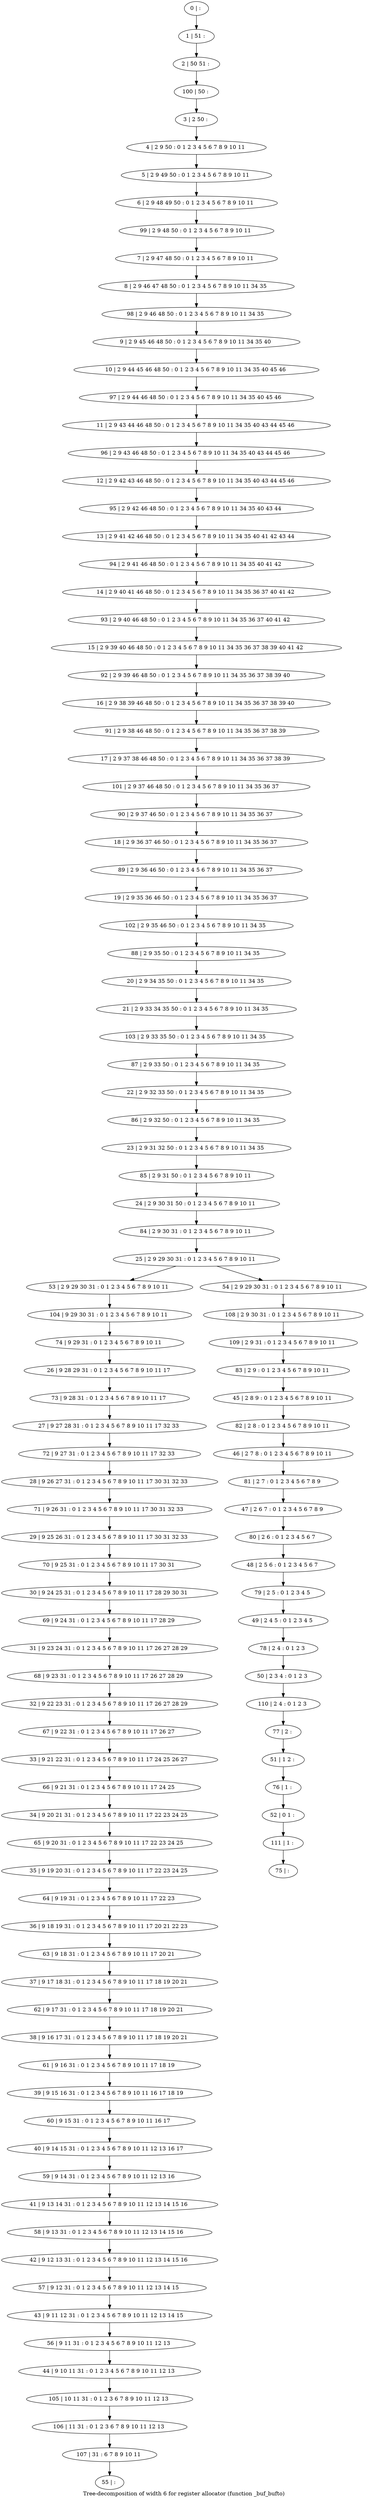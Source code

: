 digraph G {
graph [label="Tree-decomposition of width 6 for register allocator (function _buf_bufto)"]
0[label="0 | : "];
1[label="1 | 51 : "];
2[label="2 | 50 51 : "];
3[label="3 | 2 50 : "];
4[label="4 | 2 9 50 : 0 1 2 3 4 5 6 7 8 9 10 11 "];
5[label="5 | 2 9 49 50 : 0 1 2 3 4 5 6 7 8 9 10 11 "];
6[label="6 | 2 9 48 49 50 : 0 1 2 3 4 5 6 7 8 9 10 11 "];
7[label="7 | 2 9 47 48 50 : 0 1 2 3 4 5 6 7 8 9 10 11 "];
8[label="8 | 2 9 46 47 48 50 : 0 1 2 3 4 5 6 7 8 9 10 11 34 35 "];
9[label="9 | 2 9 45 46 48 50 : 0 1 2 3 4 5 6 7 8 9 10 11 34 35 40 "];
10[label="10 | 2 9 44 45 46 48 50 : 0 1 2 3 4 5 6 7 8 9 10 11 34 35 40 45 46 "];
11[label="11 | 2 9 43 44 46 48 50 : 0 1 2 3 4 5 6 7 8 9 10 11 34 35 40 43 44 45 46 "];
12[label="12 | 2 9 42 43 46 48 50 : 0 1 2 3 4 5 6 7 8 9 10 11 34 35 40 43 44 45 46 "];
13[label="13 | 2 9 41 42 46 48 50 : 0 1 2 3 4 5 6 7 8 9 10 11 34 35 40 41 42 43 44 "];
14[label="14 | 2 9 40 41 46 48 50 : 0 1 2 3 4 5 6 7 8 9 10 11 34 35 36 37 40 41 42 "];
15[label="15 | 2 9 39 40 46 48 50 : 0 1 2 3 4 5 6 7 8 9 10 11 34 35 36 37 38 39 40 41 42 "];
16[label="16 | 2 9 38 39 46 48 50 : 0 1 2 3 4 5 6 7 8 9 10 11 34 35 36 37 38 39 40 "];
17[label="17 | 2 9 37 38 46 48 50 : 0 1 2 3 4 5 6 7 8 9 10 11 34 35 36 37 38 39 "];
18[label="18 | 2 9 36 37 46 50 : 0 1 2 3 4 5 6 7 8 9 10 11 34 35 36 37 "];
19[label="19 | 2 9 35 36 46 50 : 0 1 2 3 4 5 6 7 8 9 10 11 34 35 36 37 "];
20[label="20 | 2 9 34 35 50 : 0 1 2 3 4 5 6 7 8 9 10 11 34 35 "];
21[label="21 | 2 9 33 34 35 50 : 0 1 2 3 4 5 6 7 8 9 10 11 34 35 "];
22[label="22 | 2 9 32 33 50 : 0 1 2 3 4 5 6 7 8 9 10 11 34 35 "];
23[label="23 | 2 9 31 32 50 : 0 1 2 3 4 5 6 7 8 9 10 11 34 35 "];
24[label="24 | 2 9 30 31 50 : 0 1 2 3 4 5 6 7 8 9 10 11 "];
25[label="25 | 2 9 29 30 31 : 0 1 2 3 4 5 6 7 8 9 10 11 "];
26[label="26 | 9 28 29 31 : 0 1 2 3 4 5 6 7 8 9 10 11 17 "];
27[label="27 | 9 27 28 31 : 0 1 2 3 4 5 6 7 8 9 10 11 17 32 33 "];
28[label="28 | 9 26 27 31 : 0 1 2 3 4 5 6 7 8 9 10 11 17 30 31 32 33 "];
29[label="29 | 9 25 26 31 : 0 1 2 3 4 5 6 7 8 9 10 11 17 30 31 32 33 "];
30[label="30 | 9 24 25 31 : 0 1 2 3 4 5 6 7 8 9 10 11 17 28 29 30 31 "];
31[label="31 | 9 23 24 31 : 0 1 2 3 4 5 6 7 8 9 10 11 17 26 27 28 29 "];
32[label="32 | 9 22 23 31 : 0 1 2 3 4 5 6 7 8 9 10 11 17 26 27 28 29 "];
33[label="33 | 9 21 22 31 : 0 1 2 3 4 5 6 7 8 9 10 11 17 24 25 26 27 "];
34[label="34 | 9 20 21 31 : 0 1 2 3 4 5 6 7 8 9 10 11 17 22 23 24 25 "];
35[label="35 | 9 19 20 31 : 0 1 2 3 4 5 6 7 8 9 10 11 17 22 23 24 25 "];
36[label="36 | 9 18 19 31 : 0 1 2 3 4 5 6 7 8 9 10 11 17 20 21 22 23 "];
37[label="37 | 9 17 18 31 : 0 1 2 3 4 5 6 7 8 9 10 11 17 18 19 20 21 "];
38[label="38 | 9 16 17 31 : 0 1 2 3 4 5 6 7 8 9 10 11 17 18 19 20 21 "];
39[label="39 | 9 15 16 31 : 0 1 2 3 4 5 6 7 8 9 10 11 16 17 18 19 "];
40[label="40 | 9 14 15 31 : 0 1 2 3 4 5 6 7 8 9 10 11 12 13 16 17 "];
41[label="41 | 9 13 14 31 : 0 1 2 3 4 5 6 7 8 9 10 11 12 13 14 15 16 "];
42[label="42 | 9 12 13 31 : 0 1 2 3 4 5 6 7 8 9 10 11 12 13 14 15 16 "];
43[label="43 | 9 11 12 31 : 0 1 2 3 4 5 6 7 8 9 10 11 12 13 14 15 "];
44[label="44 | 9 10 11 31 : 0 1 2 3 4 5 6 7 8 9 10 11 12 13 "];
45[label="45 | 2 8 9 : 0 1 2 3 4 5 6 7 8 9 10 11 "];
46[label="46 | 2 7 8 : 0 1 2 3 4 5 6 7 8 9 10 11 "];
47[label="47 | 2 6 7 : 0 1 2 3 4 5 6 7 8 9 "];
48[label="48 | 2 5 6 : 0 1 2 3 4 5 6 7 "];
49[label="49 | 2 4 5 : 0 1 2 3 4 5 "];
50[label="50 | 2 3 4 : 0 1 2 3 "];
51[label="51 | 1 2 : "];
52[label="52 | 0 1 : "];
53[label="53 | 2 9 29 30 31 : 0 1 2 3 4 5 6 7 8 9 10 11 "];
54[label="54 | 2 9 29 30 31 : 0 1 2 3 4 5 6 7 8 9 10 11 "];
55[label="55 | : "];
56[label="56 | 9 11 31 : 0 1 2 3 4 5 6 7 8 9 10 11 12 13 "];
57[label="57 | 9 12 31 : 0 1 2 3 4 5 6 7 8 9 10 11 12 13 14 15 "];
58[label="58 | 9 13 31 : 0 1 2 3 4 5 6 7 8 9 10 11 12 13 14 15 16 "];
59[label="59 | 9 14 31 : 0 1 2 3 4 5 6 7 8 9 10 11 12 13 16 "];
60[label="60 | 9 15 31 : 0 1 2 3 4 5 6 7 8 9 10 11 16 17 "];
61[label="61 | 9 16 31 : 0 1 2 3 4 5 6 7 8 9 10 11 17 18 19 "];
62[label="62 | 9 17 31 : 0 1 2 3 4 5 6 7 8 9 10 11 17 18 19 20 21 "];
63[label="63 | 9 18 31 : 0 1 2 3 4 5 6 7 8 9 10 11 17 20 21 "];
64[label="64 | 9 19 31 : 0 1 2 3 4 5 6 7 8 9 10 11 17 22 23 "];
65[label="65 | 9 20 31 : 0 1 2 3 4 5 6 7 8 9 10 11 17 22 23 24 25 "];
66[label="66 | 9 21 31 : 0 1 2 3 4 5 6 7 8 9 10 11 17 24 25 "];
67[label="67 | 9 22 31 : 0 1 2 3 4 5 6 7 8 9 10 11 17 26 27 "];
68[label="68 | 9 23 31 : 0 1 2 3 4 5 6 7 8 9 10 11 17 26 27 28 29 "];
69[label="69 | 9 24 31 : 0 1 2 3 4 5 6 7 8 9 10 11 17 28 29 "];
70[label="70 | 9 25 31 : 0 1 2 3 4 5 6 7 8 9 10 11 17 30 31 "];
71[label="71 | 9 26 31 : 0 1 2 3 4 5 6 7 8 9 10 11 17 30 31 32 33 "];
72[label="72 | 9 27 31 : 0 1 2 3 4 5 6 7 8 9 10 11 17 32 33 "];
73[label="73 | 9 28 31 : 0 1 2 3 4 5 6 7 8 9 10 11 17 "];
74[label="74 | 9 29 31 : 0 1 2 3 4 5 6 7 8 9 10 11 "];
75[label="75 | : "];
76[label="76 | 1 : "];
77[label="77 | 2 : "];
78[label="78 | 2 4 : 0 1 2 3 "];
79[label="79 | 2 5 : 0 1 2 3 4 5 "];
80[label="80 | 2 6 : 0 1 2 3 4 5 6 7 "];
81[label="81 | 2 7 : 0 1 2 3 4 5 6 7 8 9 "];
82[label="82 | 2 8 : 0 1 2 3 4 5 6 7 8 9 10 11 "];
83[label="83 | 2 9 : 0 1 2 3 4 5 6 7 8 9 10 11 "];
84[label="84 | 2 9 30 31 : 0 1 2 3 4 5 6 7 8 9 10 11 "];
85[label="85 | 2 9 31 50 : 0 1 2 3 4 5 6 7 8 9 10 11 "];
86[label="86 | 2 9 32 50 : 0 1 2 3 4 5 6 7 8 9 10 11 34 35 "];
87[label="87 | 2 9 33 50 : 0 1 2 3 4 5 6 7 8 9 10 11 34 35 "];
88[label="88 | 2 9 35 50 : 0 1 2 3 4 5 6 7 8 9 10 11 34 35 "];
89[label="89 | 2 9 36 46 50 : 0 1 2 3 4 5 6 7 8 9 10 11 34 35 36 37 "];
90[label="90 | 2 9 37 46 50 : 0 1 2 3 4 5 6 7 8 9 10 11 34 35 36 37 "];
91[label="91 | 2 9 38 46 48 50 : 0 1 2 3 4 5 6 7 8 9 10 11 34 35 36 37 38 39 "];
92[label="92 | 2 9 39 46 48 50 : 0 1 2 3 4 5 6 7 8 9 10 11 34 35 36 37 38 39 40 "];
93[label="93 | 2 9 40 46 48 50 : 0 1 2 3 4 5 6 7 8 9 10 11 34 35 36 37 40 41 42 "];
94[label="94 | 2 9 41 46 48 50 : 0 1 2 3 4 5 6 7 8 9 10 11 34 35 40 41 42 "];
95[label="95 | 2 9 42 46 48 50 : 0 1 2 3 4 5 6 7 8 9 10 11 34 35 40 43 44 "];
96[label="96 | 2 9 43 46 48 50 : 0 1 2 3 4 5 6 7 8 9 10 11 34 35 40 43 44 45 46 "];
97[label="97 | 2 9 44 46 48 50 : 0 1 2 3 4 5 6 7 8 9 10 11 34 35 40 45 46 "];
98[label="98 | 2 9 46 48 50 : 0 1 2 3 4 5 6 7 8 9 10 11 34 35 "];
99[label="99 | 2 9 48 50 : 0 1 2 3 4 5 6 7 8 9 10 11 "];
100[label="100 | 50 : "];
101[label="101 | 2 9 37 46 48 50 : 0 1 2 3 4 5 6 7 8 9 10 11 34 35 36 37 "];
102[label="102 | 2 9 35 46 50 : 0 1 2 3 4 5 6 7 8 9 10 11 34 35 "];
103[label="103 | 2 9 33 35 50 : 0 1 2 3 4 5 6 7 8 9 10 11 34 35 "];
104[label="104 | 9 29 30 31 : 0 1 2 3 4 5 6 7 8 9 10 11 "];
105[label="105 | 10 11 31 : 0 1 2 3 6 7 8 9 10 11 12 13 "];
106[label="106 | 11 31 : 0 1 2 3 6 7 8 9 10 11 12 13 "];
107[label="107 | 31 : 6 7 8 9 10 11 "];
108[label="108 | 2 9 30 31 : 0 1 2 3 4 5 6 7 8 9 10 11 "];
109[label="109 | 2 9 31 : 0 1 2 3 4 5 6 7 8 9 10 11 "];
110[label="110 | 2 4 : 0 1 2 3 "];
111[label="111 | 1 : "];
0->1 ;
1->2 ;
3->4 ;
4->5 ;
5->6 ;
7->8 ;
9->10 ;
20->21 ;
25->53 ;
25->54 ;
56->44 ;
43->56 ;
57->43 ;
42->57 ;
58->42 ;
41->58 ;
59->41 ;
40->59 ;
60->40 ;
39->60 ;
61->39 ;
38->61 ;
62->38 ;
37->62 ;
63->37 ;
36->63 ;
64->36 ;
35->64 ;
65->35 ;
34->65 ;
66->34 ;
33->66 ;
67->33 ;
32->67 ;
68->32 ;
31->68 ;
69->31 ;
30->69 ;
70->30 ;
29->70 ;
71->29 ;
28->71 ;
72->28 ;
27->72 ;
73->27 ;
26->73 ;
74->26 ;
76->52 ;
51->76 ;
77->51 ;
78->50 ;
49->78 ;
79->49 ;
48->79 ;
80->48 ;
47->80 ;
81->47 ;
46->81 ;
82->46 ;
45->82 ;
83->45 ;
84->25 ;
24->84 ;
85->24 ;
23->85 ;
86->23 ;
22->86 ;
87->22 ;
88->20 ;
89->19 ;
18->89 ;
90->18 ;
91->17 ;
16->91 ;
92->16 ;
15->92 ;
93->15 ;
14->93 ;
94->14 ;
13->94 ;
95->13 ;
12->95 ;
96->12 ;
11->96 ;
97->11 ;
10->97 ;
98->9 ;
8->98 ;
99->7 ;
6->99 ;
100->3 ;
2->100 ;
101->90 ;
17->101 ;
102->88 ;
19->102 ;
103->87 ;
21->103 ;
104->74 ;
53->104 ;
44->105 ;
105->106 ;
107->55 ;
106->107 ;
54->108 ;
109->83 ;
108->109 ;
110->77 ;
50->110 ;
111->75 ;
52->111 ;
}
